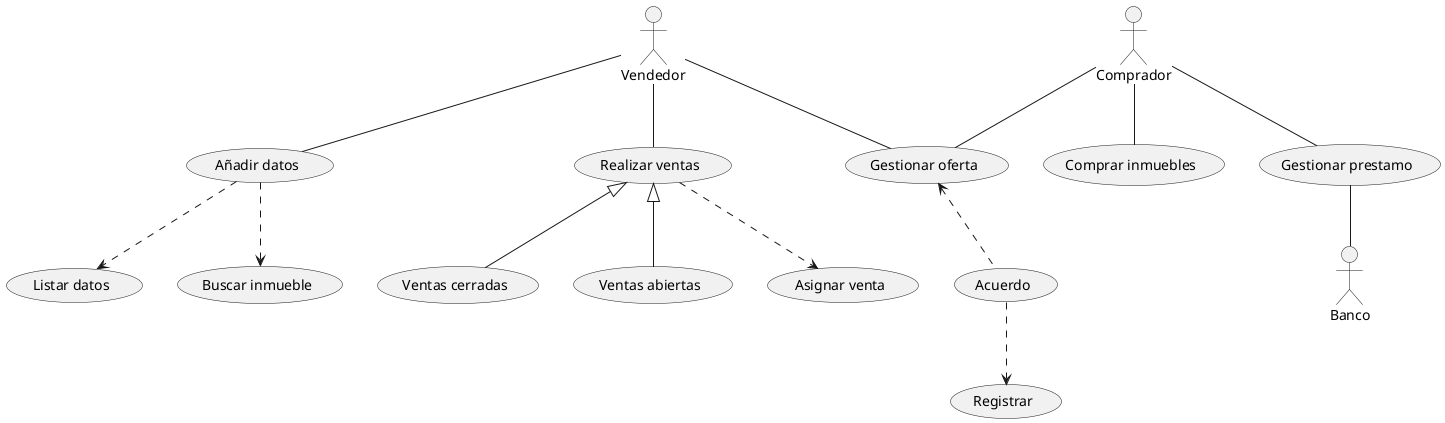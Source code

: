 @startuml Ejercicio2.wsd
:Vendedor: -- (Añadir datos)
(Añadir datos)..>(Listar datos)
(Añadir datos)..>(Buscar inmueble) 
:Vendedor: -- (Realizar ventas)
(Realizar ventas) <|-- (Ventas cerradas)
(Realizar ventas) <|-- (Ventas abiertas)
(Realizar ventas) ..>(Asignar venta)
:Comprador: -- (Comprar inmuebles)
:Vendedor: -- (Gestionar oferta)
:Comprador: -- (Gestionar oferta)
(Gestionar oferta) <.. (Acuerdo)
(Acuerdo) ..> (Registrar)
:Comprador: -- (Gestionar prestamo)
(Gestionar prestamo) -- :Banco:
@enduml
